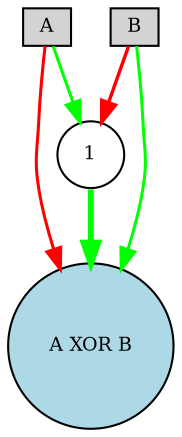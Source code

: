 digraph {
	node [fontsize=9 height=0.2 shape=circle width=0.2]
	A [fillcolor=lightgray shape=box style=filled]
	B [fillcolor=lightgray shape=box style=filled]
	"A XOR B" [fillcolor=lightblue style=filled]
	1 [fillcolor=white style=filled]
		B -> 1 [color=red penwidth=1.6350698866877504 style=solid]
		A -> 1 [color=green penwidth=1.4582082671313756 style=solid]
		B -> "A XOR B" [color=green penwidth=1.4500861497076127 style=solid]
		1 -> "A XOR B" [color=green penwidth=2.8815148563127564 style=solid]
		A -> "A XOR B" [color=red penwidth=1.467981980467618 style=solid]
}
